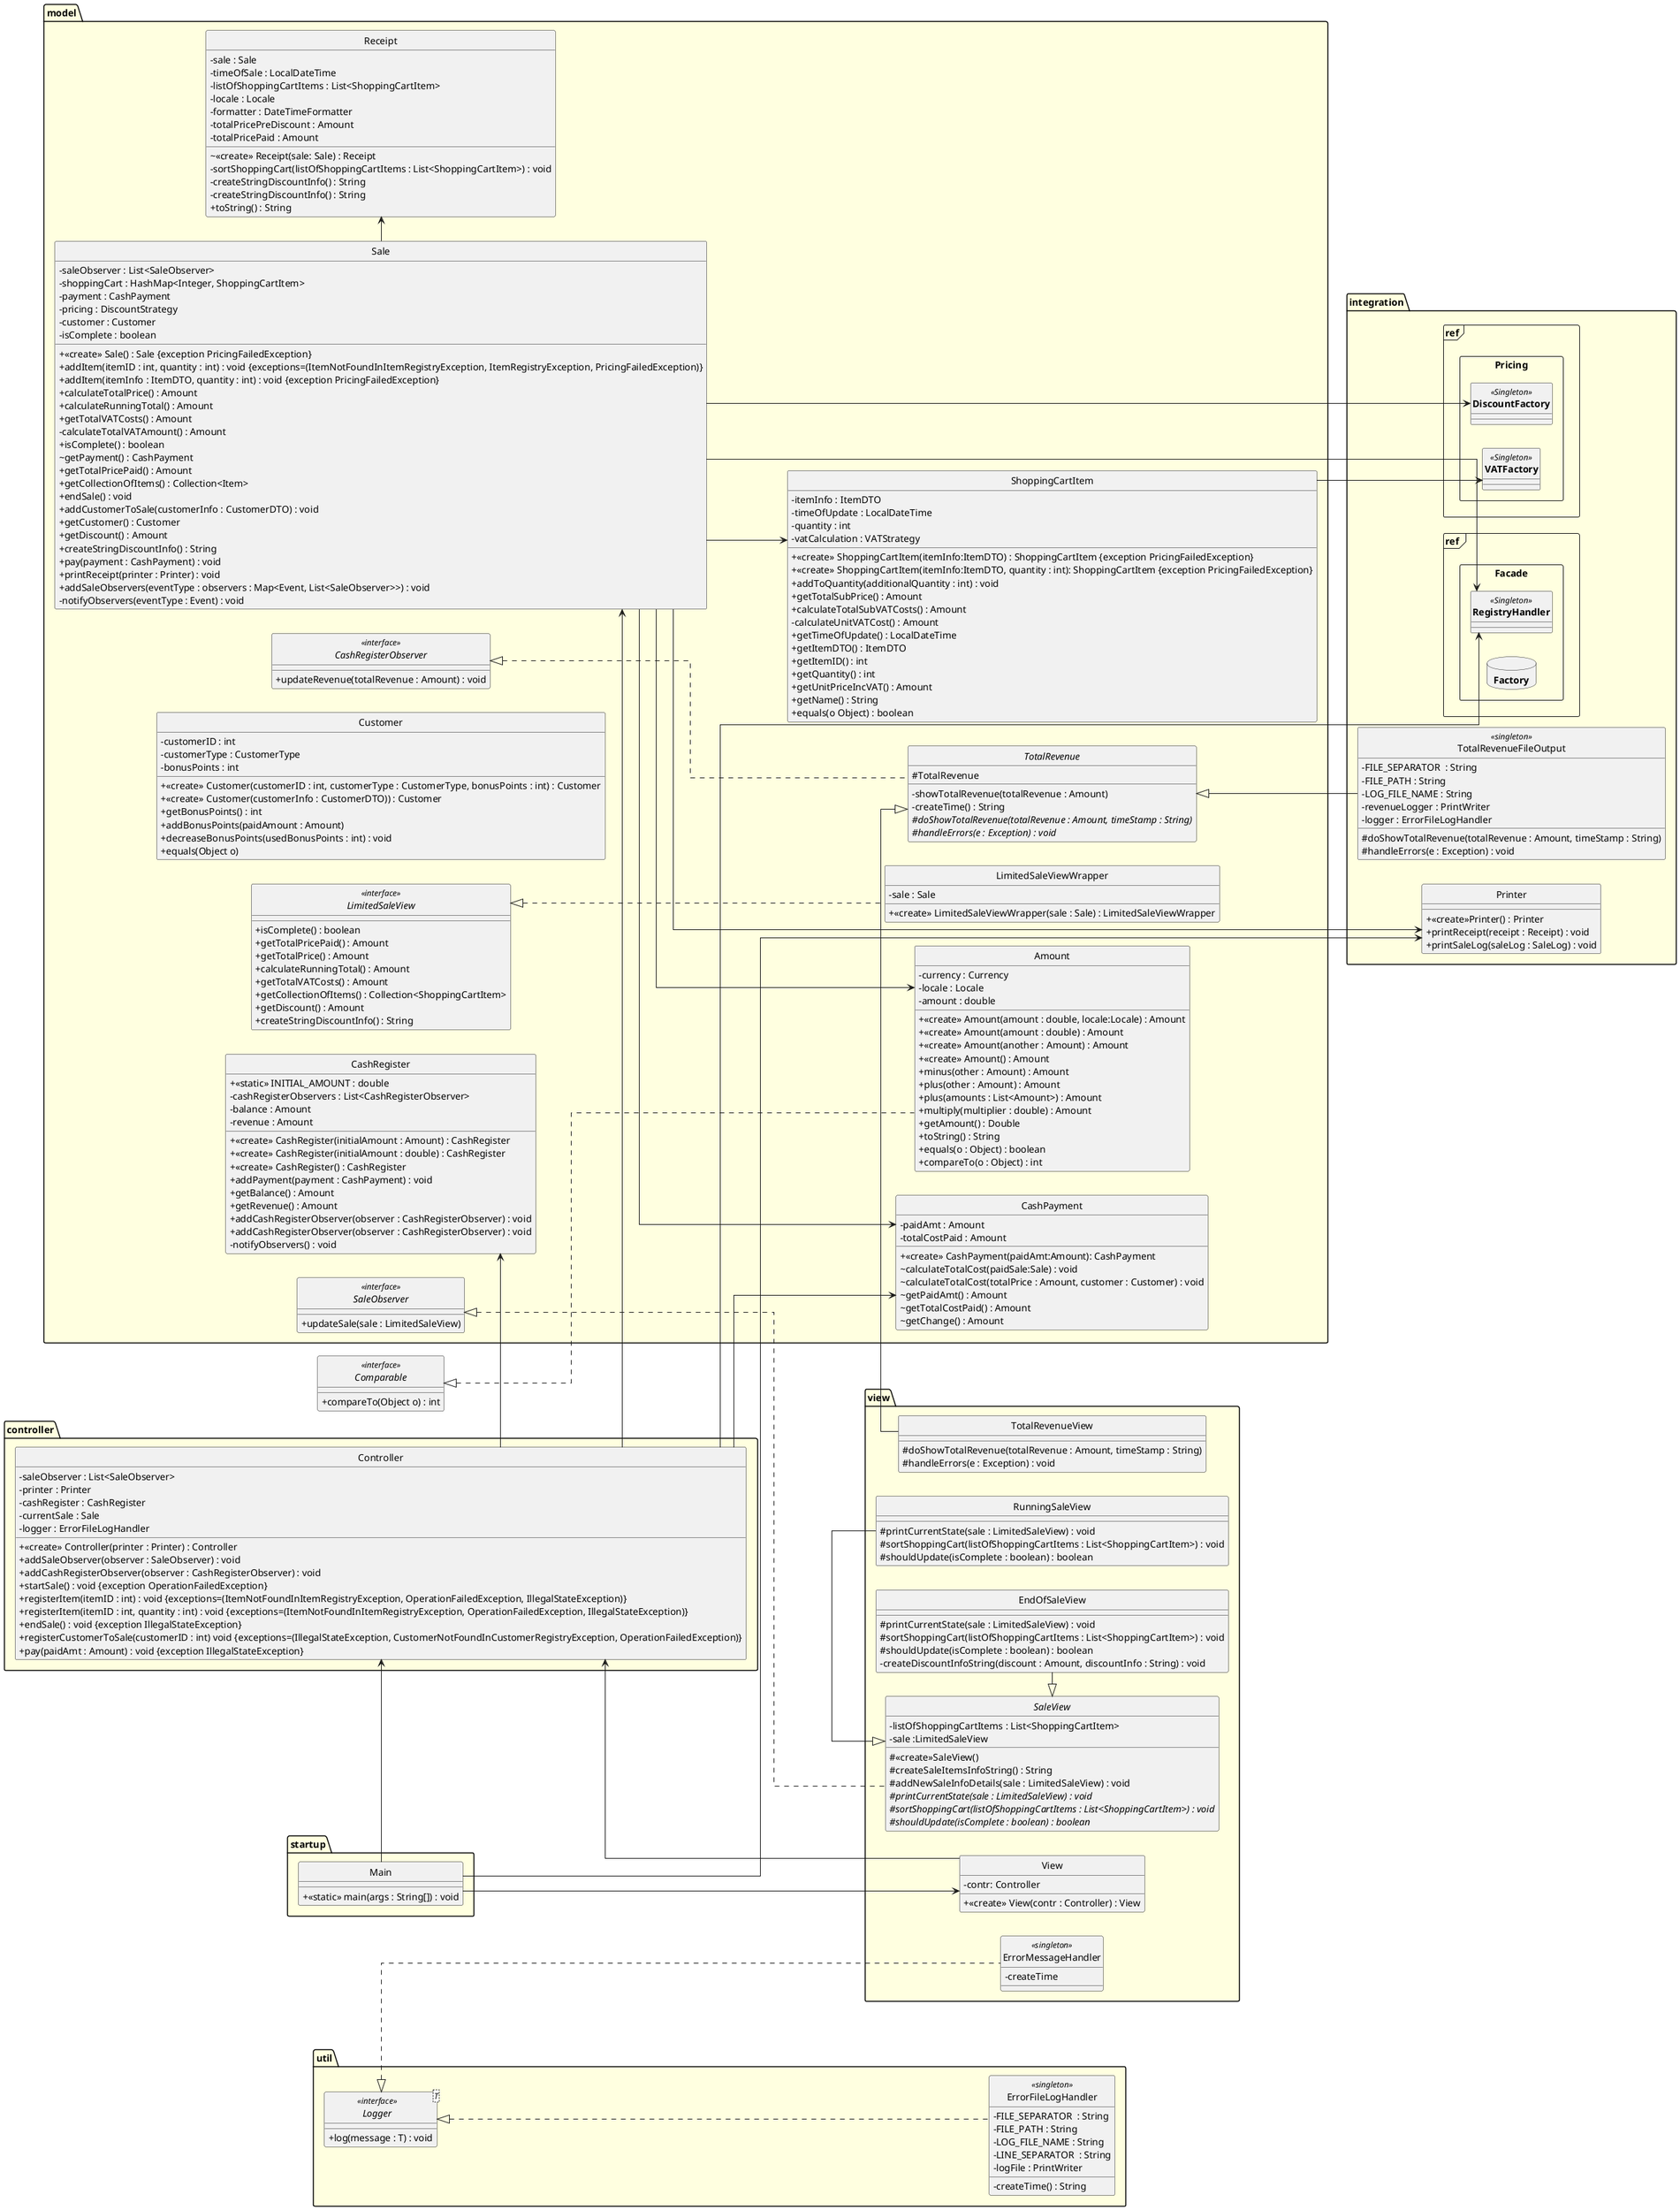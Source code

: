 @startuml
hide circle
skinparam linetype ortho
skinparam package {
    BackgroundColor LightYellow
}
'top to bottom direction
left to right direction
skinparam ClassAttributeIconSize 0
interface Comparable <<interface>> {
    + compareTo(Object o) : int
    }

package startup {
    class Main{
        + <<static>> main(args : String[]) : void
    }
}
package model {
    class Sale{
        - saleObserver : List<SaleObserver>
        - shoppingCart : HashMap<Integer, ShoppingCartItem>
'        - shoppingCart : Map<Integer, ShoppingCartItem>
        - payment : CashPayment
        - pricing : DiscountStrategy
        - customer : Customer
        - isComplete : boolean
        + <<create>> Sale() : Sale {exception PricingFailedException}
        + addItem(itemID : int, quantity : int) : void {exceptions=(ItemNotFoundInItemRegistryException, ItemRegistryException, PricingFailedException)}
        + addItem(itemInfo : ItemDTO, quantity : int) : void {exception PricingFailedException}
        + calculateTotalPrice() : Amount
        + calculateRunningTotal() : Amount
        + getTotalVATCosts() : Amount
        - calculateTotalVATAmount() : Amount
        + isComplete() : boolean
        ~ getPayment() : CashPayment
        + getTotalPricePaid() : Amount
        + getCollectionOfItems() : Collection<Item>
        + endSale() : void
        + addCustomerToSale(customerInfo : CustomerDTO) : void
        + getCustomer() : Customer
        + getDiscount() : Amount
        + createStringDiscountInfo() : String
        + pay(payment : CashPayment) : void
        + printReceipt(printer : Printer) : void
        + addSaleObservers(eventType : observers : Map<Event, List<SaleObserver>>) : void
        - notifyObservers(eventType : Event) : void
    }
    class ShoppingCartItem{
        - itemInfo : ItemDTO
        - timeOfUpdate : LocalDateTime
        - quantity : int
        - vatCalculation : VATStrategy
        + <<create>> ShoppingCartItem(itemInfo:ItemDTO) : ShoppingCartItem {exception PricingFailedException}
        + <<create>> ShoppingCartItem(itemInfo:ItemDTO, quantity : int): ShoppingCartItem {exception PricingFailedException}
        + addToQuantity(additionalQuantity : int) : void
        + getTotalSubPrice() : Amount
        + calculateTotalSubVATCosts() : Amount
        - calculateUnitVATCost() : Amount
        + getTimeOfUpdate() : LocalDateTime
        + getItemDTO() : ItemDTO
        + getItemID() : int
        + getQuantity() : int
        + getUnitPriceIncVAT() : Amount
        + getName() : String
        + equals(o Object) : boolean
        }
    class CashPayment{
        - paidAmt : Amount
        - totalCostPaid : Amount
        + <<create>> CashPayment(paidAmt:Amount): CashPayment
        ~ calculateTotalCost(paidSale:Sale) : void
         ~ calculateTotalCost(totalPrice : Amount, customer : Customer) : void
        ~ getPaidAmt() : Amount
        ~ getTotalCostPaid() : Amount
        ~ getChange() : Amount
        }
    class CashRegister{
        + <<static>> INITIAL_AMOUNT : double
        - cashRegisterObservers : List<CashRegisterObserver>
        - balance : Amount
        - revenue : Amount
        + <<create>> CashRegister(initialAmount : Amount) : CashRegister
        + <<create>> CashRegister(initialAmount : double) : CashRegister
        + <<create>> CashRegister() : CashRegister
        + addPayment(payment : CashPayment) : void
        + getBalance() : Amount
        + getRevenue() : Amount
        + addCashRegisterObserver(observer : CashRegisterObserver) : void
        + addCashRegisterObserver(observer : CashRegisterObserver) : void
        - notifyObservers() : void
    }
    class Receipt{
        - sale : Sale
        - timeOfSale : LocalDateTime
        - listOfShoppingCartItems : List<ShoppingCartItem>
        - locale : Locale
        - formatter : DateTimeFormatter
        - totalPricePreDiscount : Amount
        - totalPricePaid : Amount
        ~ <<create>> Receipt(sale: Sale) : Receipt
        - sortShoppingCart(listOfShoppingCartItems : List<ShoppingCartItem>) : void
        - createStringDiscountInfo() : String
        - createStringDiscountInfo() : String
        + toString() : String
    }
     class Amount{
        - currency : Currency
        - locale : Locale
        - amount : double
        + <<create>> Amount(amount : double, locale:Locale) : Amount
        + <<create>> Amount(amount : double) : Amount
        + <<create>> Amount(another : Amount) : Amount
        + <<create>> Amount() : Amount
        + minus(other : Amount) : Amount
        + plus(other : Amount) : Amount
        + plus(amounts : List<Amount>) : Amount
        + multiply(multiplier : double) : Amount
        + getAmount() : Double
        + toString() : String
        + equals(o : Object) : boolean
        + compareTo(o : Object) : int
    }
    class Customer {
        - customerID : int
        - customerType : CustomerType
        - bonusPoints : int
        + <<create>> Customer(customerID : int, customerType : CustomerType, bonusPoints : int) : Customer
        + <<create>> Customer(customerInfo : CustomerDTO)) : Customer
        + getBonusPoints() : int
        + addBonusPoints(paidAmount : Amount)
        + decreaseBonusPoints(usedBonusPoints : int) : void
        + equals(Object o)
    }
    interface SaleObserver <<interface>> {
        + updateSale(sale : LimitedSaleView)
    }
    interface CashRegisterObserver <<interface>> {
        + updateRevenue(totalRevenue : Amount) : void
    }
    interface LimitedSaleView <<interface>> {
        + isComplete() : boolean
        + getTotalPricePaid() : Amount
        + getTotalPrice() : Amount
        + calculateRunningTotal() : Amount
        + getTotalVATCosts() : Amount
        + getCollectionOfItems() : Collection<ShoppingCartItem>
        + getDiscount() : Amount
        + createStringDiscountInfo() : String
    }
    class LimitedSaleViewWrapper {
        - sale : Sale
        + <<create>> LimitedSaleViewWrapper(sale : Sale) : LimitedSaleViewWrapper
    }
    abstract class TotalRevenue {
        - showTotalRevenue(totalRevenue : Amount)
        - createTime() : String
        # TotalRevenue
        # {abstract} doShowTotalRevenue(totalRevenue : Amount, timeStamp : String)
        # {abstract} handleErrors(e : Exception) : void
    }
}
package view {
    class EndOfSaleView {
        # printCurrentState(sale : LimitedSaleView) : void
        # sortShoppingCart(listOfShoppingCartItems : List<ShoppingCartItem>) : void
        # shouldUpdate(isComplete : boolean) : boolean
        - createDiscountInfoString(discount : Amount, discountInfo : String) : void
    }
    class ErrorMessageHandler <<singleton>>{
        - createTime
    }
    class View {
        - contr: Controller
        + <<create>> View(contr : Controller) : View
    }
    abstract class SaleView {
        - listOfShoppingCartItems : List<ShoppingCartItem>
        - sale :LimitedSaleView
        # <<create>>SaleView()
        # createSaleItemsInfoString() : String
        # addNewSaleInfoDetails(sale : LimitedSaleView) : void
        # {abstract} printCurrentState(sale : LimitedSaleView) : void
        # {abstract} sortShoppingCart(listOfShoppingCartItems : List<ShoppingCartItem>) : void
        # {abstract} shouldUpdate(isComplete : boolean) : boolean
    }
    class RunningSaleView {
        # printCurrentState(sale : LimitedSaleView) : void
        # sortShoppingCart(listOfShoppingCartItems : List<ShoppingCartItem>) : void
        # shouldUpdate(isComplete : boolean) : boolean
    }
    class TotalRevenueView {
        # doShowTotalRevenue(totalRevenue : Amount, timeStamp : String)
        # handleErrors(e : Exception) : void
    }
}

package controller {
    class Controller{
        - saleObserver : List<SaleObserver>
        - printer : Printer
        - cashRegister : CashRegister
        - currentSale : Sale
        - logger : ErrorFileLogHandler
        + <<create>> Controller(printer : Printer) : Controller
        + addSaleObserver(observer : SaleObserver) : void
        + addCashRegisterObserver(observer : CashRegisterObserver) : void
        + startSale() : void {exception OperationFailedException}
        + registerItem(itemID : int) : void {exceptions=(ItemNotFoundInItemRegistryException, OperationFailedException, IllegalStateException)}
        + registerItem(itemID : int, quantity : int) : void {exceptions=(ItemNotFoundInItemRegistryException, OperationFailedException, IllegalStateException)}
        + endSale() : void {exception IllegalStateException}
        + registerCustomerToSale(customerID : int) void {exceptions=(IllegalStateException, CustomerNotFoundInCustomerRegistryException, OperationFailedException)}
        + pay(paidAmt : Amount) : void {exception IllegalStateException}
    }
}
package integration {
    package "**ref**" <<Frame>>{
        package **Pricing** <<Rectangle>> {
            class "**DiscountFactory**" as DiscountFactory <<Singleton>>{
            }
            class "**VATFactory**" as VATFactory <<Singleton>> {
            }
       }
    }
    package "**ref **" <<Frame>> {
        package **Facade** <<Rectangle>> {
            class "**RegistryHandler**" as RegistryHandler <<Singleton>>{
            }
            package **Factory** <<Database>>{
            }
        }
    }
    class Printer{
        + <<create>>Printer() : Printer
        + printReceipt(receipt : Receipt) : void
         + printSaleLog(saleLog : SaleLog) : void
    }
    class TotalRevenueFileOutput <<singleton>> {
        - FILE_SEPARATOR  : String
        - FILE_PATH : String
        - LOG_FILE_NAME : String
        - revenueLogger : PrintWriter
        - logger : ErrorFileLogHandler
        # doShowTotalRevenue(totalRevenue : Amount, timeStamp : String)
        # handleErrors(e : Exception) : void
        }
}
package util{
    class ErrorFileLogHandler <<singleton>>{
        - FILE_SEPARATOR  : String
        - FILE_PATH : String
        - LOG_FILE_NAME : String
        - LINE_SEPARATOR  : String
        - logFile : PrintWriter
        - createTime() : String
    }
     interface Logger <T><<interface>> {
        + log(message : T) : void
    }
}

'interfaces
CashRegisterObserver <|-[dashed]- TotalRevenue
TotalRevenue <|- TotalRevenueView
TotalRevenue <|- TotalRevenueFileOutput

SaleObserver <|-[dashed]- SaleView
SaleView <|- EndOfSaleView
SaleView <|- RunningSaleView

Logger <|-[dashed]- ErrorFileLogHandler
Logger <|-[dashed]- ErrorMessageHandler

LimitedSaleView <|-[dashed]- LimitedSaleViewWrapper

Comparable <|-[dashed]- Amount

'Dependencies
Main ---> View
Main -up-> Controller
Main ---> Printer

View -right-> Controller

Controller -right-> CashRegister
Controller -right-> RegistryHandler
Controller -right-> Sale
Controller -right-> CashPayment

Sale --> RegistryHandler
Sale --> DiscountFactory
Sale --> CashPayment
Sale -> Receipt
Sale --> Printer
Sale --> ShoppingCartItem
Sale --> Amount

ShoppingCartItem --> VATFactory
@enduml
@startuml
hide circle
skinparam linetype ortho
skinparam package {
    BackgroundColor LightYellow
}
'top to bottom direction
left to right direction
skinparam ClassAttributeIconSize 0
mainframe **cd** Pricing

package itegration.pricing {
    enum "//<<enumeration>>//\nCustomerType" as CustomerType {
        STUDENT,
        MEMBER
    }
    class DiscountFactory <<singleton>> {
        - {static} DISCOUNT_CLASS_NAME_KEY : String
        + getDiscountStrategy() : DiscountStrategy
        - createComposite(classNames : String[]
        - instantiateDiscountStrategy(className : String) : DiscountStrategy
    }
     interface DiscountStrategy <<interface>>{
        + getTotal(sale : Sale) : Amount
        + getDiscount() : Amount
    }
     class CompositeDiscountStrategy {
        - discountStrategies : List<DiscountStrategy>
        - usedDiscountStrategy : DiscountStrategy
        ~ <<create>> CompositeDiscountStrategy() : CompositeDiscountStrategy
        + addDiscountStrategy(discountStrategy : DiscountStrategy)
        + toString()
    }
     class MemberDiscount {
        - discountRate : double
        - discountAmount : Amount
        + toString() : String
    }
    class StudentDiscount {
        - discountRate : double
        - discountAmount : Amount
        + toString() : String
    }
    class Promotion {
        - threshold : Amount
        - bonusCheck : Amount
        - discountAmount : Amount
        - toString() : String
    }
    Together {
    class VATFactory <<singleton>> {
        - {static} VAT_CLASS_NAME_KEY : String
        + getDefaultVATStrategy() : DiscountStrategy
        - instantiateVATStrategy(className : String) : DiscountStrategy
    }
    interface VATStrategy <<interface>> {
        + calculateVATForItem(item : ShoppingCartItem) : Amount
    }
    class SwedishVAT {
        - getVATRate(vatGroupCode : int): double
    }
    }
}
class ReflectiveOperationException {
        ClassNotFoundException \n | NoSuchMethodException \n | InvocationTargetException \n | InstantiationException \n | IllegalAccessException

}

'interfaces
VATStrategy <|-[dashed]- SwedishVAT
DiscountStrategy <|-[dashed]- CompositeDiscountStrategy
DiscountStrategy <|-[dashed]- StudentDiscount
DiscountStrategy <|-[dashed]- Promotion
DiscountStrategy <|-[dashed]- MemberDiscount

'relations
DiscountFactory -down-> ReflectiveOperationException : Throws
VATFactory ---> ReflectiveOperationException : Throws
@enduml
@startuml
hide circle
skinparam linetype ortho
skinparam package {
    BackgroundColor LightYellow
}
'top to bottom direction
left to right direction
skinparam ClassAttributeIconSize 0

mainframe **cd** Facade
'     TODO: Go through all the dB singletons. Are they correct? Is the UML updated?
package integration {
    interface IRegistryFactory <<interface>> {
       + getDefaultItemRegister() : ItemRegistry {exceptions=(ClassNotFoundException, InvocationTargetException, NoSuchMethodException, InstantiationException, IllegalAccessException)}
       + getDefaultCustomerRegister() : CustomerRegistry {exceptions=(ClassNotFoundException, InvocationTargetException, NoSuchMethodException, InstantiationException, IllegalAccessException)}
       + getDefaultAccountingSystem() : AccountingSystem {exceptions=(ClassNotFoundException, InvocationTargetException, NoSuchMethodException, InstantiationException, IllegalAccessException)}
    }

    class FlatFileDatabaseFactory <<singleton>> {
        - ACCOUNTING_CLASS_NAME_KEY : String
        - CUSTOMER_CLASS_NAME_KEY : String
        - INVENTORY_CLASS_NAME_KEY : String
    }

    class RegistryHandler <<singleton>> {
        - accountingSystem : AccountingSystem
        - customerRegister : CustomerRegistry
        - itemRegistry : ItemRegistry
        - saleLog : SaleLog
        + updateRegistries(closedSale : Sale) : void
        + updateAccountingSystem(closedSale : Sale) : void
        + updateCustomerRegistry(closedSale : Sale) : void
        + updateItemRegistry(closedSale : Sale) : void
        + logSale(closedSale : Sale) : void
        + getCustomerInfo(customerID : int) : CustomerDTO {exception CustomerNotFoundInCustomerRegistryException}
        + getItemInfo(itemID : int) : ItemDTO {exception ItemNotFoundInItemRegistryException}
        + findSaleByCustomerID(customerID : int) : List<Sale>
    }

    interface AccountingSystem<T> <<interface>> {
        + updateRegistry(closedSale : Sale) : void {exception} {exception AccountingSystemException}
    }
    interface CustomerRegistry<T> <<interface>> {
        + getDataInfo(dataID T) : CustomerDTO {exceptions=(CustomerNotFoundInCustomerRegistryException, CustomerRegistryException)}
        + updateRegistry(closedSale : Sale) : void {exception CustomerRegistryException}
    }
    interface ItemRegistry<T> <<interface>> {
        + getDataInfo(dataID T) : ItemDTO {exceptions=(ItemNotFoundInItemRegistryException, ItemRegistryException)}
        + updateRegistry(closedSale : Sale) : void {exception ItemRegistryException}
    }

    '     TODO Se över hela upplägget. Records och dylikt
    class AccountingSystemFlatFileDB <<singleton>>{
        - {static} CSV_DELIMITER : String
        - FILE_PATH_KEY : String
        - FLAT_FILE_DB_NAME _KEY: String
        - flatFileDb : File
        - recordHeader : string
        - records : Map<LocalDateTime, Record>
    '        - records : HashMap<LocalDateTime, Record>
        - timeOfUpdate : LocalTime
        - totalRevenue : Amount
        - totalVatCosts : Amount
        - totalDiscounts : Amount
        - addRecordDataFromDb() : void {exception AccountingSystemException}
        - updateDatabase() : void {exception AccountingSystemException}
    }
    '        note bottom : Record is a nested class
        class Record {
            - timeOfUpdate : LocalTime
            - totalAmount : Amount
            - totalVatAmount : Amount
            - discounts : Amount
            + <<create>>Record(timeOfUpdate : LocalTime, totalAmount : Amount, totalVatAmount : Amount, discounts : Amount)
            + toString() : String
        }

    class CustomerRegistryFlatFileDB <<singleton>> {
        - {static} CSV_DELIMITER : String
        - FILE_PATH_KEY : String
        - FLAT_FILE_DB_NAME _KEY: String
        - DATABASE_NOT_FOUND : int
        - flatFileDb : File
        - recordHeader : string
        - customerTable : Map<Integer, CustomerData>
    '        - customerTable : HashMap<Integer, CustomerData>
        - addCustomerData() : void {exception CustomerRegistryException}
        - updateDatabase() :void {exception CustomerRegistryException}
    }
    '        note bottom : CustomerData is a nested class
    class CustomerData {
        - customerID : int
        - customerType : CustomerType
        - bonusPoints : int
        + <<create>>CustomerData(customerID : int, customerType : CustomerType, bonusPoints : int)
        + toString() : String
    }

    class ItemRegistryFlatFileDB <<singleton>> {
        - {static} CSV_DELIMITER : String
        - FILE_PATH_KEY : String
        - FLAT_FILE_DB_NAME _KEY: String
        - DATABASE_NOT_FOUND : int
        - flatFileDb : File
        - recordHeader : string
        - inventoryTable : Map<Integer, ItemData>
    '        - inventoryTable : HashMap<Integer, ItemData>
        - addItemData() : void {exception ItemRegistryException}
        - updateDatabase() : void {exception ItemRegistryException}
    }
    '        note bottom : ItemData is a nested class
    class ItemData {
        - articleNo : int
        - name : String
        - description : String
        - price : Amount
        - vatGroupCode : int
        - inStore : int
        - sold : int
        + <<create>>ItemData(articleNo : int, name : String, \n description : String, price : Amount, vatGroupCode : int, \ninStore : int, sold : int)
        + toString() : String
    }

    class SaleLog{
        + sales : List<Sale>
        ~<<create>>SaleLog() : SaleLog
        ~ logSale(sale : Sale) : void
        ~ findSaleByCustomerID(customerID : int) : List<Sale>
    }
}

'interfaces
IRegistryFactory <|-[dashed]- FlatFileDatabaseFactory

AccountingSystem <|-[dashed]- AccountingSystemFlatFileDB
CustomerRegistry <|-[dashed]- CustomerRegistryFlatFileDB
ItemRegistry <|-[dashed]- ItemRegistryFlatFileDB

'Nested classes
ItemData +-- ItemRegistryFlatFileDB
CustomerData +-- CustomerRegistryFlatFileDB
Record +-- AccountingSystemFlatFileDB

'Dependencies
RegistryHandler --> CustomerRegistryFlatFileDB
RegistryHandler --> AccountingSystemFlatFileDB
RegistryHandler --> ItemRegistryFlatFileDB
RegistryHandler --> SaleLog

@enduml
@startuml
'title DTO
' //TODO Ska vi ha en customerDTO och customerDb?
' //TODO Ska DTO:erna flyttas till CD?
hide circle
skinparam ClassAttributeIconSize 0
skinparam linetype ortho
skinparam package {
    BackgroundColor LightYellow
}
package instegration {
    package dto {
        class ItemDTO{
            - itemId : int
            - name : String
            - description : String
            - price : Amount
            - vat : VAT
            +<<create>> ItemDTO() : ItemDTO
            + equals(o : Object)
        }
        class CustomerDTO{
'            // TODO ska discount finnas med i SaleDTO?
            - customerID : int
            - customerType : CustomerType
            - bonusPoints : int
            +<<create>>DiscountDTO(customerID : int, customerType : CustomerType, bonusPoints : int) : DiscountDTO
            + equals(o : Object) : boolean
'        note bottom : Attributes TBD based on Discount Rules.
        }
    }
}
note top: getters, toString and equals are included as methods for all DTO attributes
@enduml

@startuml
skinparam style strictuml
hide unlinked
participant ": Main" as Main

participant "<<singleton>>\n: RegisterCreator" as registerCreator
participant "saleLog\n: SaleLog" as saleLog
participant "<<interface>>\n: AccountingSystem" as AccountingSystemFlatFileDB
participant "<<interface>>\n: CustomerRegistry" as CustomerRegistry
participant "<<interface>>\n: ItemRegistry" as ItemRegistryFlatFileDB

participant "view \n: View" as view
participant "<<singleton>>\nerrorMessageHandler\n: ErrormessageHandler" as errorMessageHandler
participant "contr\n: Controller" as contr
participant "saleObservers \n: List<SaleObserver>" as saleObservers
participant "cashRegister\n: CashRegister" as cashRegister
participant "printer\n: Printer" as printer
participant "<<singleton>>\nlogger \n: ErrorFileLogHandler" as logger
' user -> Main: main()
activate Main
create printer
autonumber 1
Main -[dashed]->> printer : <<create>>\nprinter = Printer() : Printer

autonumber 3
create contr
Main -[dashed]->> contr : <<create>>\ncontr =\nController(printer : Printer) : Controller
activate contr


create cashRegister
autonumber 3.1
contr -[dashed]->> cashRegister : <<create>>\n cashRegister = \nCashRegister(initialAmount: int) : CashRegister
autonumber 3.2
contr -> logger : logger =\n ErrorFileLogHandler.getInstance() : Logger
activate logger
deactivate logger
create saleObservers
autonumber 3.3
contr -[dashed]->> saleObservers : <<create>>\n observers =\nArrayList<SaleObserver>() : ArrayList
deactivate contr


autonumber 4
Main -> contr : addCashRegisterObserver(\n\tTotalRevenueFileOutput.getInstance() : CashRegisterObserver\n) : void
activate contr
autonumber 4.1
contr -> cashRegister : addCashRegisterObserver(\n\tobserver : CashRegisterObserver\n) : void
activate cashRegister
deactivate cashRegister

deactivate contr

create view
autonumber 5
Main -[dashed]->> view : <<create>>\n View(contr: Controller):View
activate view

autonumber 5.1
view -> contr : addSaleObserver(\n\tnew RunningSaleView() : SaleObserver\n) : void
activate contr
autonumber 5.1.1
contr -> saleObservers : add(saleObserver: SaleObserver) : boolean
activate saleObservers
deactivate saleObservers
deactivate contr
autonumber 5.2
view -> contr : addSaleObserver(\n\tnew EndOfSaleView() : SaleObserver\n) : void
activate contr
autonumber 5.2.1
contr -> saleObservers : add(saleObserver: SaleObserver) : boolean
activate saleObservers
deactivate saleObservers
deactivate contr
autonumber 5.3
view -> contr : addCashRegisterObserver(\n\tnew TotalRevenueView() : CashRegisterObserver\n) : void
activate contr
autonumber 5.3.1
contr -> cashRegister : addCashRegisterObserver(\n\tobserver : CashRegisterObserver\n) : void
activate cashRegister
deactivate cashRegister
deactivate contr
autonumber 5.4
view -> logger : logger =\nErrorFileLogHandler.getInstance() : Logger
activate logger
deactivate logger
autonumber 5.4
view -> errorMessageHandler : logger =\nErrorMessageHandler.getInstance() : Logger
activate errorMessageHandler
deactivate errorMessageHandler
deactivate view
deactivate Main
'TODO ska jag lägga till att view skapar observers?
'TODO ska jag lägga till att view anropar contr för alla RegisterObservers?
'TODO ska jag lägga till att view anropar contr för alla SaleObservers?

@enduml

@startuml
skinparam style strictuml

'autoactivate on 'TODO activationbars!!!!!!!
' actor user
hide unlinked
'title "startSale"
participant ":View" as View
participant "contr : Controller" as contr
participant "currentSale : Sale" as currentSale
participant ": DiscountFactory" as DiscountFactory
participant "saleObservers : List<SaleObserver>" as saleObservers

autonumber 1
View -> contr : startSale(): void
activate View
activate contr

autonumber 1.1
create currentSale
contr -[dashed]->> currentSale :  <<create>>\n currentSale = Sale() : Sale
activate currentSale
autonumber 1.1.1
create saleObservers
currentSale -[dashed]->> saleObservers : <<create>>\n observers =\nArrayList<SaleObserver>() : ArrayList
autonumber 1.1.2
currentSale -> DiscountFactory : <<static>>\n discountFactory = getInstance() : DiscountFactory
activate DiscountFactory
deactivate DiscountFactory
currentSale -> DiscountFactory : pricing = getDiscountStrategy() : DiscountStrategy

'Hur lägga till brytningen som Leif har i sitt exempel?
autonumber 1.1.3
activate DiscountFactory
autonumber stop
currentSale <<- DiscountFactory : <<exception>>\nClassNotFoundException
currentSale <<- DiscountFactory : <<exception>>\nInvocationTargetException
currentSale <<- DiscountFactory : <<exception>>\nNoSuchMethodException
currentSale <<- DiscountFactory : <<exception>>\nInstantiationException
currentSale <<- DiscountFactory : <<exception>>\nIllegalAccessException
deactivate DiscountFactory
contr <<- currentSale : <<exception>>\nOperationFailedException
deactivate currentSale
View <<- contr : <<exception>>\nOperationFailedException
autonumber 1.2
contr -> currentSale : addAllSaleObservers(saleObservers : List<SaleObserver>) : void
activate currentSale
autonumber 1.2.1
currentSale -> saleObservers : addAll(observers : List<SaleObserver>) : void
activate saleObservers
deactivate saleObservers
deactivate currentSale

deactivate contr
deactivate View

autonumber stop
@enduml

@startuml
skinparam style strictuml

'title registerItem
'REGISTERITEM
hide unlinked
participant ": View" as View
participant "contr\n: Controller" as contr
participant "currentSale\n: Sale" as currentSale
participant "shoppingCart\n: Map<Integer, ShoppingCartItem>" as shoppingCart
participant ": RegistryHandler" as RegistryHandler
'interface ": ItemRegistry" as ItemRegistry
participant "<<interface>>\n: ItemRegistry" as ItemRegistry
participant "existingShoppingCartItem \n: ShoppingCartItem" as oldItem
participant "newShoppingCartItem\n: ShoppingCartItem" as newItem

loop moreItems
'[validIdentifier]
    alt singleItem
        autonumber 1
        View -> contr : registerItem(itemID:int) : void
        activate View
        activate contr
        autonumber 1.1
        contr -> contr : registerItem(itemID:int, 1 : int) : void
        activate contr
        deactivate contr
        deactivate contr

   else else
        autonumber 1
        View -> contr : registerItem(itemID:int, quantity:int) : void
        activate contr
   end
        autonumber 1.2
        contr -> currentSale : addItem(itemID : int, quantity:int) : void
        activate currentSale
            autonumber 1.2.1
            currentSale -> shoppingCart : existingShoppingCartItem = \nget.(itemID : int) : ShoppingCartItem
                activate shoppingCart
                deactivate shoppingCart
            alt existingShoppingCartItem != null
                autonumber 1.2.2
                currentSale -> oldItem : addToQuantity(quantity : int) : void
            ref over currentSale : \t\t Notify Sale Observers
                activate oldItem
                deactivate oldItem
            else
            ref over currentSale : \t\t Item not found in Shopping Cart

'        activate currentSale
                autonumber stop
                    contr <<- currentSale : <<exception>>\nItemNotFoundInItemRegistryException
                    contr <<- currentSale : <<exception>>\nItemRegistryException
                    ref over contr : \t\tNotify Developer

             end
'            autonumber 1.2.3
'            currentSale -> currentSale
'            activate currentSale
'            deactivate currentSale
            deactivate currentSale
                autonumber stop
                    View <<- contr : <<exception>>\nItemNotFoundInInRegistryException
                    ref over View : \t Notify User & Developer
                    View <<- contr : <<exception>>\nOperationFailedException
                    ref over View : \tNotify User
        autonumber stop

        deactivate contr
        deactivate View
end

autonumber stop
@enduml
@startuml
skinparam style strictuml
hide unlinked
participant ": View" as View
participant "contr\n: Controller" as contr
participant "currentSale\n: Sale" as currentSale
participant "shoppingCart\n: Map<Integer, ShoppingCartItem>" as shoppingCart
participant ": RegistryHandler" as RegistryHandler
'interface ": ItemRegistry" as ItemRegistry
participant "<<interface>>\n: ItemRegistry" as ItemRegistry
participant "existingShoppingCartItem \n: ShoppingCartItem" as oldItem
participant "newShoppingCartItem\n: ShoppingCartItem" as newItem
mainframe **sd** Item not found in Shopping Cart
                activate currentSale
                autonumber 1
                currentSale -> RegistryHandler : itemInfo = RegistryHandler\n\t\t.getInstance()\n\t\t.getItemInfo(itemID : int) : ItemDTO
'                activate currentSale
                ref over RegistryHandler, ItemRegistry
                    Database call
                end ref
                activate RegistryHandler
                autonumber stop
                currentSale <<- RegistryHandler : <<exception>>\nItemNotFoundInItemRegistryException
                currentSale <<- RegistryHandler : <<exception>>\nItemRegistryException
                deactivate RegistryHandler

                autonumber 1.2
                currentSale -> currentSale : addItem(itemInfo : ItemDTO, quantity : int) : void
                activate currentSale
                autonumber 1.2.1
                create newItem
                currentSale -[dashed]->> newItem : <<create>> \n newShoppingCartItem = \n ShoppingCartItem(itemInfo : ItemDTO, quantity : int) : ShoppingCartItem
                activate newItem
                ref over newItem : \t\t\tVAT Strategy
                autonumber stop
                 currentSale <<- newItem : <<exception>>\nPricingFailedException
                deactivate newItem
                currentSale -> shoppingCart : put(\n\titem.itemID():int, \n\tnewShoppingCartItem : ShoppingCartItem\n) : ShoppingCartItem
                activate shoppingCart
                deactivate shoppingCart
            ref over currentSale : \t\t Notify Sale Observers
@enduml
@startuml

skinparam style strictuml
mainframe **sd** Notify Sale Observers
participant ": Sale" as Sale
participant "<<interface>>\n: LimitedSaleView" as LimitedSaleView
participant "saleObservers : List<SaleObserver>" as saleObservers

-> Sale : [some sale update]
activate Sale
Sale -> Sale : notifyObservers() : void
activate Sale
create LimitedSaleView
Sale -[dashed]->> LimitedSaleView : <<create>>\n limitedSaleView = LimitedSaleViewWrapper(sale : Sale) : LimitedSaleViewWrapper
loop for each SaleObserver in saleObservers
    Sale -> saleObservers : updateSale(limitedSaleView : LimitedSaleView) : void
    activate saleObservers
    deactivate saleObservers
end loop

@enduml
@startuml
skinparam style strictuml

mainframe **sd** Notify User \l**sd** Notify Developer \l**sd** Notify User & Developer
participant ": Controller" as Controller
participant ": View" as View
participant "errorMessageHandler\n: ErrormessageHandler" as errorMessageHandler
participant "logger \n: ErrorFileLogHandler" as logger
participant "logFile \n: PrintWriter" as logFile
participant "exception \n: Exception" as exception

group Notify User
-> View : catch
View -> errorMessageHandler : log(message : String) : void
activate View
activate errorMessageHandler
deactivate errorMessageHandler
deactivate View
end

group Notify Developer
-> Controller : catch
Controller -> logger : log(exception : Exception) : void
activate Controller
activate logger
logger -> logFile : println(logMsgBuilder : StringBuilder)
logger -> exception : printStackTrace(logFile : PrintWriter)
logger -> logFile : println(\n\tSystem.getProperty("file.separator"\n) : String)
deactivate logger
deactivate logger
deactivate Controller
end

group Notify User and Developer
-> View : catch
View -> View : writeToLogAndUI
activate View
View -> errorMessageHandler : log(message : String) : void
activate errorMessageHandler
deactivate errorMessageHandler

View -> logger : log(exception : Exception) : void
activate logger
logger -> logFile : println(logMsgBuilder : StringBuilder)
logger -> exception : printStackTrace(logFile : PrintWriter)
logger -> logFile : println(\n\tSystem.getProperty("file.separator"\n) : String)
deactivate logger
deactivate View

end

@enduml

@startuml
skinparam style strictuml
'title EndSale

participant ":View" as View
participant "contr:Controller" as contr
participant "currentSale:Sale" as currentSale

autonumber 1
View -> contr : endSale() : void
activate View
activate contr
autonumber 1.1
contr -> currentSale : endSale (): void
activate currentSale
            ref over currentSale
                Notify Sale Observers
            end ref
deactivate currentSale
deactivate contr
deactivate View

autonumber stop
@enduml

@startuml
skinparam style strictuml
'title registerCustomerToSale

participant ": View" as View
participant "contr : Controller" as contr
participant "currentSale : Sale" as currentSale
participant ": RegistryHandler" as RegistryHandler
participant ": CustomerRegistry" as CustomerRegistry
participant ": Customer" as customer

autonumber 1
View -> contr : registerCustomerToSale(customerID:int): void
activate View
activate contr
autonumber 1.1
                currentSale -> RegistryHandler : itemInfo = RegistryHandler\n\t\t.getInstance()\n\t\t.getItemInfo(itemID : int) : ItemDTO
'                activate currentSale
                ref over RegistryHandler, CustomerRegistry
                    Database call
                end ref
                activate RegistryHandler
autonumber stop
contr <<- RegistryHandler : <<exception>>\nCustomerNotFoundInCustomerRegistryException
View <<- contr : <<exception>>\nCustomerNotFoundInCustomerRegistryException
contr <<- RegistryHandler : <<exception>>\nCustomerRegistryException
deactivate RegistryHandler
View <<- contr : <<exception>>\nOperationFailedException
autonumber 1.2
contr -> currentSale : addCustomerToSale(\n\tcustomerInfo:CustomerDTO\n): void
activate currentSale
create customer
autonumber 1.2.1
currentSale -[dashed]-> customer : <<create>>\nCustomer(customerInfo : CustomerDTO) : Customer
activate customer
deactivate customer
deactivate customer

deactivate contr
deactivate View

autonumber stop
@enduml

@startuml
skinparam style strictuml
'title addPayment

'TODO: HÄR ÄR DU.
participant ": View" as View
participant "contr : Controller" as contr
participant "payment : CashPayment" as payment
participant "currentSale : Sale" as currentSale
participant "cashRegister : CashRegister" as cashRegister
participant "currentReceipt : Receipt" as currentReceipt
participant "printer : Printer" as printer

activate View
autonumber 1
View -> contr : pay(paidAmt : Amount) : void
activate contr
create payment
autonumber 1.1
contr -[dashed]->> payment : <<create>> \npayment = \nCashPayment(paidAmt:Amount) : CashPayment
autonumber 1.2
contr -> currentSale : pay(payment:CashPayment) : void
activate currentSale
ref over currentSale, payment
Pricing; discount and customer bonus points strategy
'TODO ref:
end
deactivate currentSale

deactivate currentSale
deactivate payment
deactivate currentSale
autonumber 1.3
contr -> cashRegister : addPayment (payment:CashPayment) : void
activate cashRegister
autonumber 1.3.1
cashRegister -> payment : getPaidAmt() : Amount
activate payment
deactivate payment
cashRegister -> payment : getChange() : Amount
activate payment
deactivate payment
cashRegister -> payment : getTotalCostPaid() : Amount
activate payment
deactivate payment
ref over cashRegister
Notify Cash Register Observers
end ref
deactivate cashRegister

ref over contr, currentSale
Log sale and update external systems
'TODO ref:
'participant "contr : Controller" as contr
'participant "currentSale : Sale" as currentSale
'participant "saleLog:SaleLog" as saleLog
'participant ": AccountingSystemFlatFileDB" as AccountingSystemFlatFileDB
'participant "customerRegistry : CustomerRegistry" as customerRegistry
'participant "itemRegistry : ItemRegistry" as itemRegistry
'autonumber 1.4
'contr -> saleLog:logSale(currentSale : Sale):void
'activate saleLog
'deactivate saleLog
'
'autonumber 1.5
'contr -> AccountingSystemFlatFileDB : updateToAccounting(currentSale : Sale): void
'activate AccountingSystemFlatFileDB
'autonumber 1.5.1
'AccountingSystemFlatFileDB -> AccountingSystemFlatFileDB : updateDatabase() :void
'activate AccountingSystemFlatFileDB
'deactivate AccountingSystemFlatFileDB
'deactivate AccountingSystemFlatFileDB
'
'autonumber 1.6
'contr -> customerRegistry : updateToAccounting(currentSale : Sale): void
'activate customerRegistry
'autonumber 1.6.1
'customerRegistry -> customerRegistry : updateDatabase() :void
'activate customerRegistry
'deactivate customerRegistry
'deactivate customerRegistry
'
'autonumber 1.7
'contr -> itemRegistry : updateRegistry(currentSale : Sale)
'activate itemRegistry
'autonumber 1.7.1
'itemRegistry -> itemRegistry : updateDatabase() :void
'activate itemRegistry
'deactivate itemRegistry
'deactivate itemRegistry
'deactivate currentSale
end ref
autonumber 1.4
contr -> currentSale : printReceipt(printer:Printer) : void
activate currentSale
create currentReceipt
autonumber 1.4.1
currentSale -[dashed]->> currentReceipt : <<create>>\n receipt = \n Receipt(sale:Sale) : Receipt
'activate currentReceipt
'deactivate currentReceipt
autonumber 1.4.2
currentSale -> printer :printReceipt(receipt:Receipt):void
activate printer
deactivate printer
deactivate currentSale
deactivate contr
deactivate View
autonumber stop

@enduml
@startuml
mainframe **sd** Pricing; discount and customer bonus points strategy
participant "currentSale : Sale" as currentSale
participant "payment : CashPayment" as payment
participant "pricing : CompositeDiscountStrategy" as pricing
participant "discountStrategies :\n List<DiscountStrategy>" as discountStrategies
participant "strategy : DiscountStrategy" as strategy
participant "customer : Customer" as customer

skinparam style strictuml

-> currentSale : pay(payment : CashPayment) : void
activate currentSale
currentSale -> payment : calculateTotalCost(currentSale : Sale) : void
activate payment
payment -> currentSale : totalCostPaid =\n getTotalPrice() : Amount
activate currentSale
currentSale -> pricing : getTotal(currentSale : Sale) : Amount
activate pricing
pricing -> currentSale : lowestTotalPrice =\n calculateRunningTotal() : Amount
activate currentSale
deactivate currentSale
loop i.hasNext
    pricing -> discountStrategies : strategy = i.next() : DiscountStrategy
    activate discountStrategies
    deactivate discountStrategies
    pricing -> strategy : total =\ngetTotal(currentSale)
    activate strategy
    deactivate strategy
    opt lowestTotalPrice > total
        pricing -> pricing : lowestTotalPrice = total
        pricing -> pricing : usedDiscountStrategy = strategy
    end opt
    deactivate pricing
end loop

payment -> currentSale : customer =\n getCustomer() : Customer
opt customer != null
payment ->  customer : addBonusPoints(totalCostPaid : Amount)
end opt
deactivate currentSale
@enduml
@startuml

skinparam style strictuml
mainframe **sd** Notify Cash Register Observers
participant ": CashRegister" as CashRegister
participant "cashRegisterObservers\n: List<CashRegisterObserver>" as cashRegisterObservers

-> CashRegister : addPayment()
activate CashRegister
CashRegister -> CashRegister : notifyObservers() : void
activate CashRegister
loop for each CashRegisterObserver in cashRegisterObservers
    CashRegister -> cashRegisterObservers : updateRevenue(revenue : Amount) : void
    activate cashRegisterObservers
    deactivate cashRegisterObservers
end loop

@enduml
